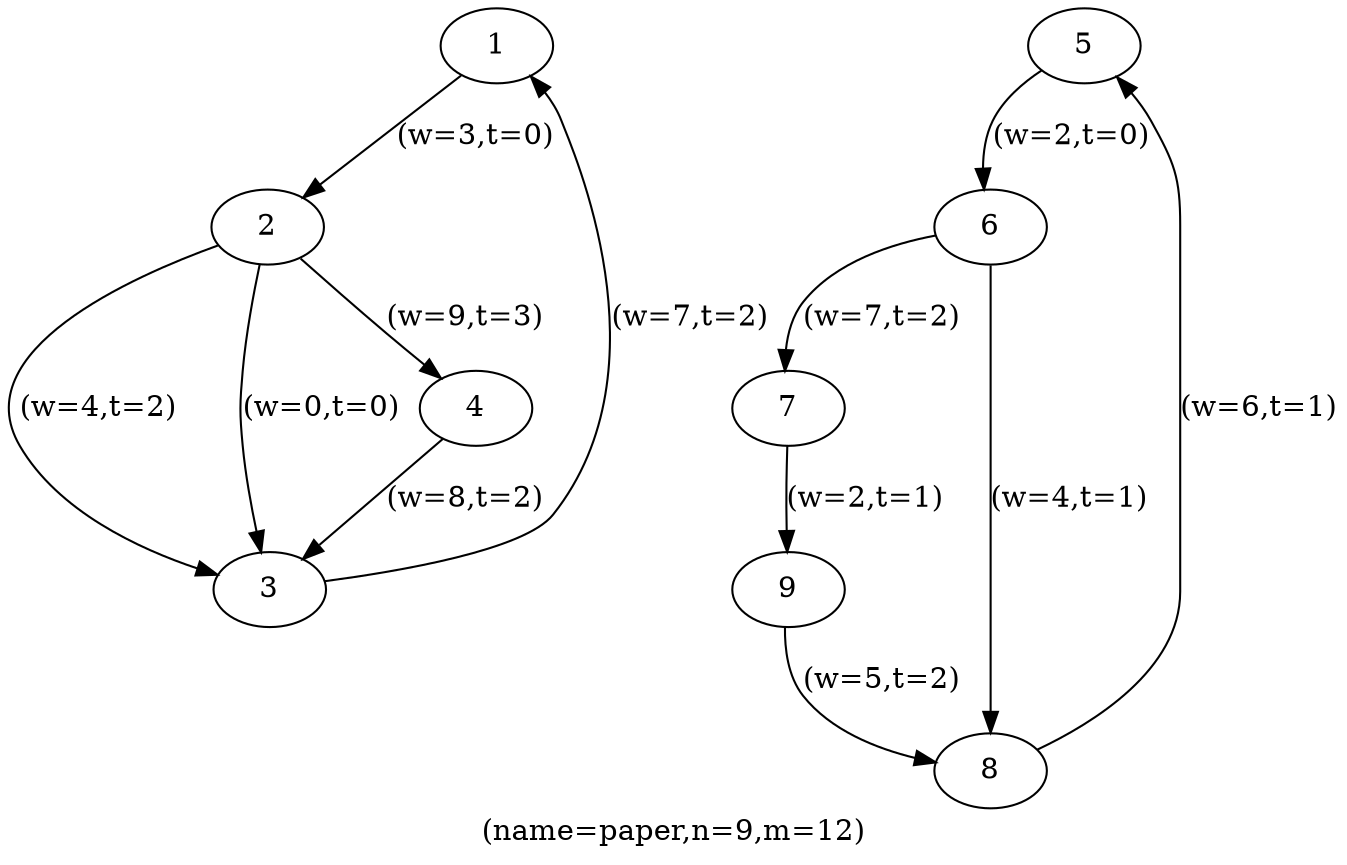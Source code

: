 digraph paper {
label="(name=paper,n=9,m=12)";
	1 -> 2 [label="(w=3,t=0)"];
	2 -> 3 [label="(w=4,t=2)"];
	2 -> 4 [label="(w=9,t=3)"];
	4 -> 3 [label="(w=8,t=2)"];
	3 -> 1 [label="(w=7,t=2)"];
	2 -> 3 [label="(w=0,t=0)"];
	5 -> 6 [label="(w=2,t=0)"];
	6 -> 7 [label="(w=7,t=2)"];
	6 -> 8 [label="(w=4,t=1)"];
	7 -> 9 [label="(w=2,t=1)"];
	9 -> 8 [label="(w=5,t=2)"];
	8 -> 5 [label="(w=6,t=1)"];
6 [label="6"];
3 [label="3"];
7 [label="7"];
9 [label="9"];
2 [label="2"];
8 [label="8"];
1 [label="1"];
4 [label="4"];
5 [label="5"];
}
